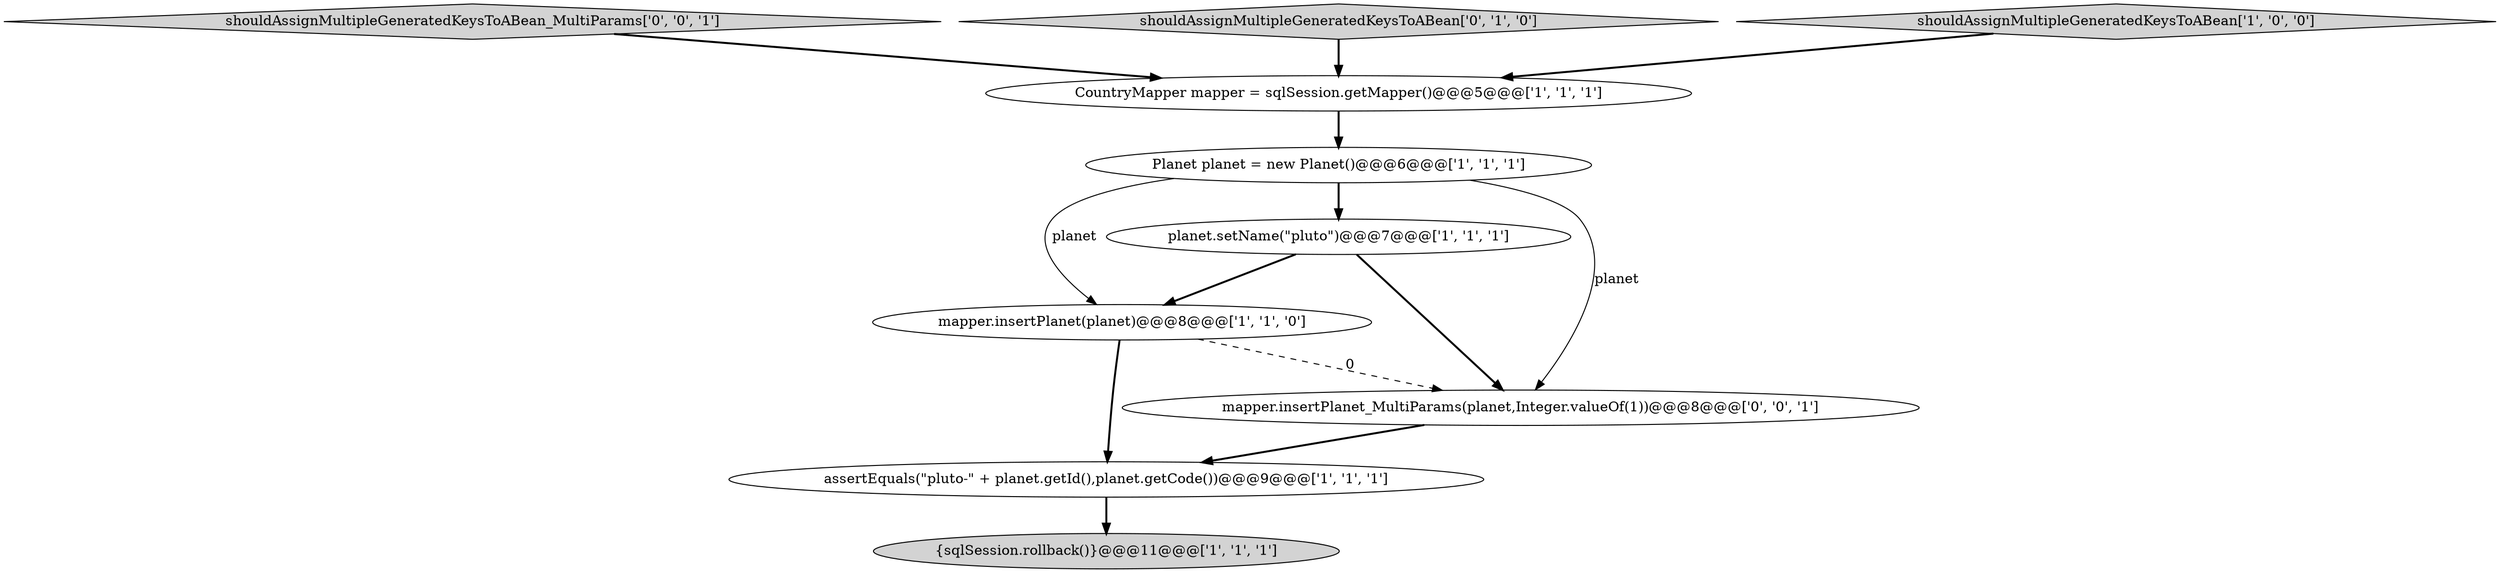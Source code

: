 digraph {
3 [style = filled, label = "assertEquals(\"pluto-\" + planet.getId(),planet.getCode())@@@9@@@['1', '1', '1']", fillcolor = white, shape = ellipse image = "AAA0AAABBB1BBB"];
5 [style = filled, label = "planet.setName(\"pluto\")@@@7@@@['1', '1', '1']", fillcolor = white, shape = ellipse image = "AAA0AAABBB1BBB"];
0 [style = filled, label = "CountryMapper mapper = sqlSession.getMapper()@@@5@@@['1', '1', '1']", fillcolor = white, shape = ellipse image = "AAA0AAABBB1BBB"];
6 [style = filled, label = "mapper.insertPlanet(planet)@@@8@@@['1', '1', '0']", fillcolor = white, shape = ellipse image = "AAA0AAABBB1BBB"];
8 [style = filled, label = "shouldAssignMultipleGeneratedKeysToABean_MultiParams['0', '0', '1']", fillcolor = lightgray, shape = diamond image = "AAA0AAABBB3BBB"];
4 [style = filled, label = "{sqlSession.rollback()}@@@11@@@['1', '1', '1']", fillcolor = lightgray, shape = ellipse image = "AAA0AAABBB1BBB"];
7 [style = filled, label = "shouldAssignMultipleGeneratedKeysToABean['0', '1', '0']", fillcolor = lightgray, shape = diamond image = "AAA0AAABBB2BBB"];
9 [style = filled, label = "mapper.insertPlanet_MultiParams(planet,Integer.valueOf(1))@@@8@@@['0', '0', '1']", fillcolor = white, shape = ellipse image = "AAA0AAABBB3BBB"];
2 [style = filled, label = "shouldAssignMultipleGeneratedKeysToABean['1', '0', '0']", fillcolor = lightgray, shape = diamond image = "AAA0AAABBB1BBB"];
1 [style = filled, label = "Planet planet = new Planet()@@@6@@@['1', '1', '1']", fillcolor = white, shape = ellipse image = "AAA0AAABBB1BBB"];
9->3 [style = bold, label=""];
2->0 [style = bold, label=""];
1->6 [style = solid, label="planet"];
6->9 [style = dashed, label="0"];
5->9 [style = bold, label=""];
7->0 [style = bold, label=""];
6->3 [style = bold, label=""];
3->4 [style = bold, label=""];
0->1 [style = bold, label=""];
8->0 [style = bold, label=""];
5->6 [style = bold, label=""];
1->9 [style = solid, label="planet"];
1->5 [style = bold, label=""];
}
